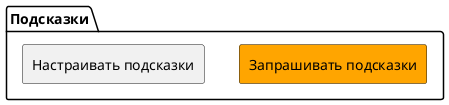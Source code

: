 @startuml
package "Подсказки" as Hint {
    rectangle "Запрашивать подсказки" #orange
    rectangle "Настраивать подсказки"
}
@enduml
